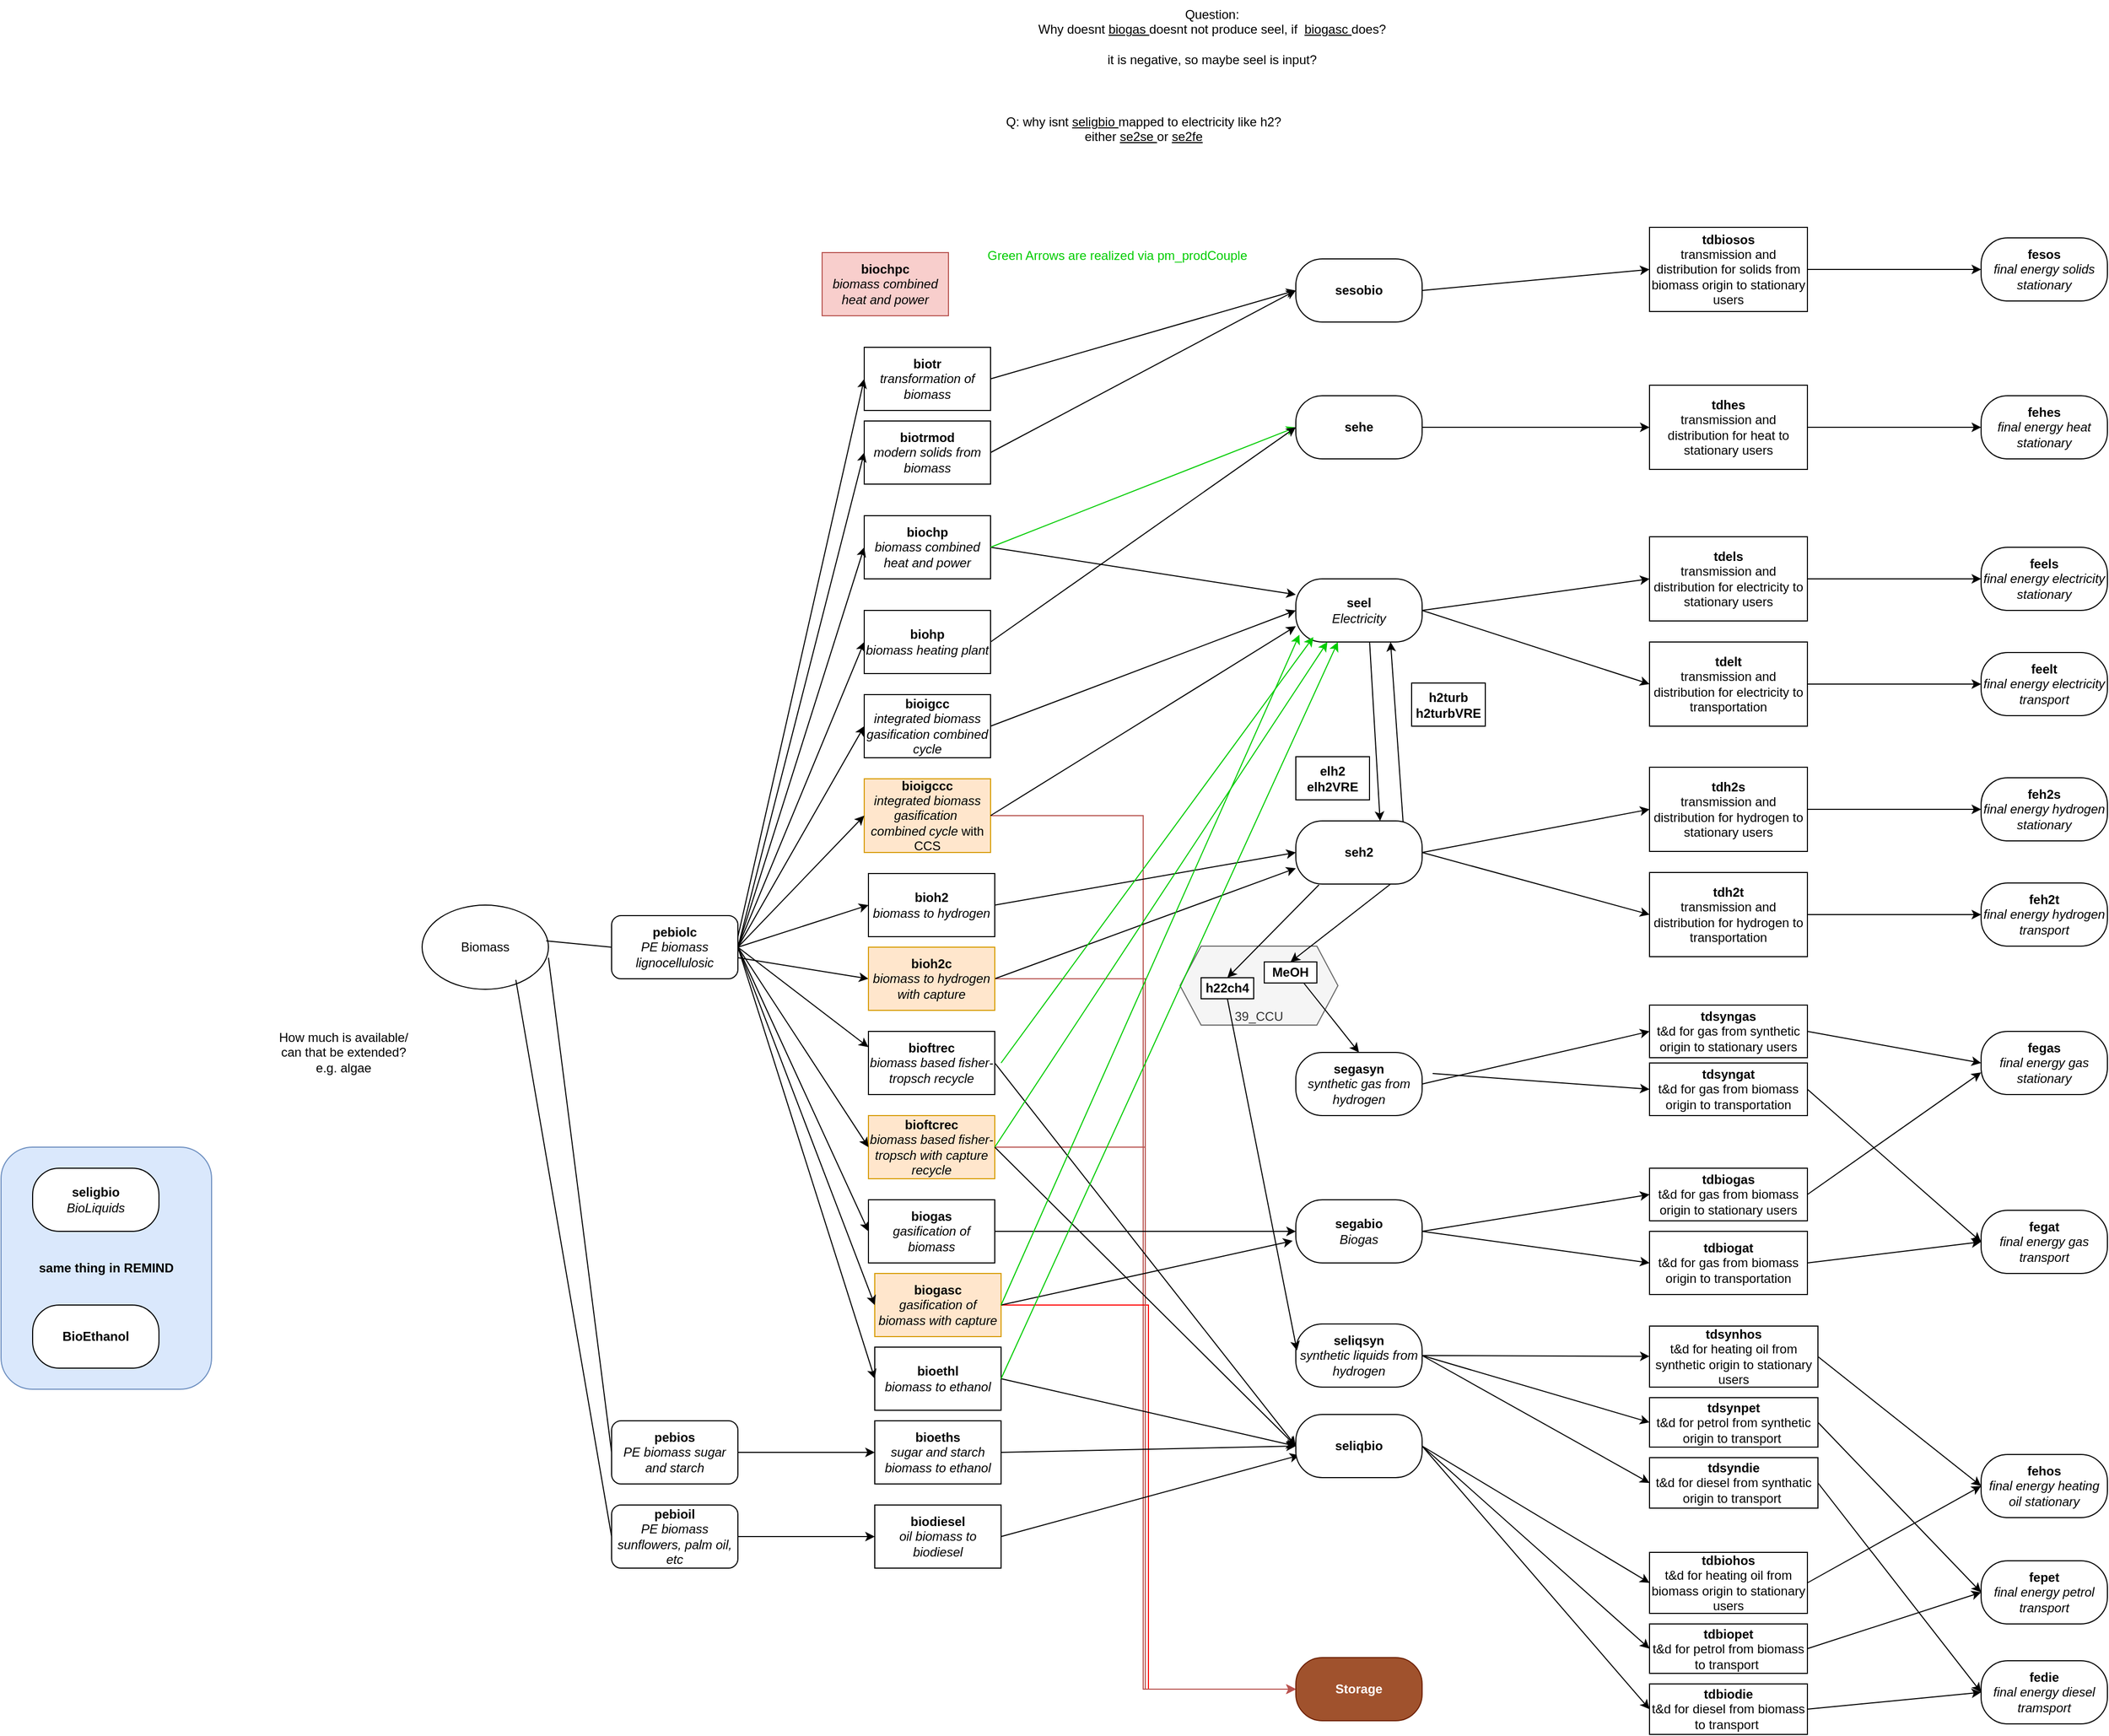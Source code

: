 <mxfile version="26.0.10">
  <diagram name="Page-1" id="eDV8SX7Py_5U0qgdYviv">
    <mxGraphModel dx="3217" dy="2412" grid="1" gridSize="10" guides="1" tooltips="1" connect="1" arrows="1" fold="1" page="1" pageScale="1" pageWidth="827" pageHeight="1169" math="0" shadow="0">
      <root>
        <mxCell id="0" />
        <mxCell id="1" parent="0" />
        <mxCell id="tuqhchLpnmEP1XB31pi5-4" value="" style="group" vertex="1" connectable="0" parent="1">
          <mxGeometry x="590" y="549" width="150" height="75" as="geometry" />
        </mxCell>
        <mxCell id="tuqhchLpnmEP1XB31pi5-1" value="&lt;div&gt;&lt;br&gt;&lt;/div&gt;&lt;div&gt;&lt;br&gt;&lt;/div&gt;&lt;div&gt;&lt;br&gt;&lt;/div&gt;&lt;div&gt;&lt;br&gt;&lt;/div&gt;&lt;div&gt;39_CCU&lt;/div&gt;" style="shape=hexagon;perimeter=hexagonPerimeter2;whiteSpace=wrap;html=1;fixedSize=1;fillColor=#f5f5f5;fontColor=#333333;strokeColor=#666666;" vertex="1" parent="tuqhchLpnmEP1XB31pi5-4">
          <mxGeometry width="150" height="75" as="geometry" />
        </mxCell>
        <mxCell id="iEI0yCXBp9q3wTznUn6e-89" value="&lt;b&gt;MeOH&lt;/b&gt;" style="rounded=0;whiteSpace=wrap;html=1;" parent="tuqhchLpnmEP1XB31pi5-4" vertex="1">
          <mxGeometry x="80" y="15" width="50" height="20" as="geometry" />
        </mxCell>
        <mxCell id="iEI0yCXBp9q3wTznUn6e-91" value="&lt;b&gt;h22ch4&lt;/b&gt;" style="rounded=0;whiteSpace=wrap;html=1;" parent="tuqhchLpnmEP1XB31pi5-4" vertex="1">
          <mxGeometry x="20" y="30" width="50" height="20" as="geometry" />
        </mxCell>
        <mxCell id="kA_MEhKZ3YkUK80qGbSi-11" value="&lt;div&gt;How much is available/&lt;/div&gt;&lt;div&gt;can that be extended?&lt;/div&gt;&lt;div&gt;e.g. algae&lt;br&gt;&lt;/div&gt;" style="text;html=1;align=center;verticalAlign=middle;resizable=0;points=[];autosize=1;strokeColor=none;fillColor=none;" parent="1" vertex="1">
          <mxGeometry x="-280" y="620" width="150" height="60" as="geometry" />
        </mxCell>
        <mxCell id="CYeb9MCEzgAZB4m-Lx6s-2" value="Biomass" style="ellipse;whiteSpace=wrap;html=1;" parent="1" vertex="1">
          <mxGeometry x="-130" y="510" width="120" height="80" as="geometry" />
        </mxCell>
        <mxCell id="CYeb9MCEzgAZB4m-Lx6s-3" value="&lt;div&gt;&lt;b&gt;biochp&lt;/b&gt;&lt;/div&gt;&lt;div&gt;&lt;i&gt;biomass combined heat and power&lt;b&gt;&lt;br&gt;&lt;/b&gt;&lt;/i&gt;&lt;/div&gt;" style="rounded=0;whiteSpace=wrap;html=1;" parent="1" vertex="1">
          <mxGeometry x="290" y="140" width="120" height="60" as="geometry" />
        </mxCell>
        <mxCell id="CYeb9MCEzgAZB4m-Lx6s-4" value="&lt;div&gt;&lt;b&gt;seel&lt;/b&gt;&lt;/div&gt;&lt;div&gt;&lt;i&gt;Electricity&lt;b&gt;&lt;br&gt;&lt;/b&gt;&lt;/i&gt;&lt;/div&gt;" style="rounded=1;whiteSpace=wrap;html=1;arcSize=42;" parent="1" vertex="1">
          <mxGeometry x="700" y="200" width="120" height="60" as="geometry" />
        </mxCell>
        <mxCell id="CYeb9MCEzgAZB4m-Lx6s-5" value="&lt;b&gt;sehe&lt;/b&gt;" style="rounded=1;whiteSpace=wrap;html=1;arcSize=42;" parent="1" vertex="1">
          <mxGeometry x="700" y="26" width="120" height="60" as="geometry" />
        </mxCell>
        <mxCell id="CYeb9MCEzgAZB4m-Lx6s-6" value="&lt;div&gt;&lt;b&gt;biohp&lt;/b&gt;&lt;/div&gt;&lt;div&gt;&lt;i&gt;biomass heating plant&lt;b&gt;&lt;br&gt;&lt;/b&gt;&lt;/i&gt;&lt;/div&gt;" style="rounded=0;whiteSpace=wrap;html=1;" parent="1" vertex="1">
          <mxGeometry x="290" y="230" width="120" height="60" as="geometry" />
        </mxCell>
        <mxCell id="CYeb9MCEzgAZB4m-Lx6s-7" value="&lt;div&gt;&lt;b&gt;bioigcc&lt;/b&gt;&lt;/div&gt;&lt;div&gt;&lt;i&gt;integrated biomass gasification combined cycle&lt;b&gt;&lt;br&gt;&lt;/b&gt;&lt;/i&gt;&lt;/div&gt;" style="rounded=0;whiteSpace=wrap;html=1;" parent="1" vertex="1">
          <mxGeometry x="290" y="310" width="120" height="60" as="geometry" />
        </mxCell>
        <mxCell id="CYeb9MCEzgAZB4m-Lx6s-36" style="edgeStyle=orthogonalEdgeStyle;rounded=0;orthogonalLoop=1;jettySize=auto;html=1;entryX=0;entryY=0.5;entryDx=0;entryDy=0;fillColor=#f8cecc;strokeColor=#b85450;" parent="1" source="CYeb9MCEzgAZB4m-Lx6s-8" target="CYeb9MCEzgAZB4m-Lx6s-23" edge="1">
          <mxGeometry relative="1" as="geometry" />
        </mxCell>
        <mxCell id="CYeb9MCEzgAZB4m-Lx6s-8" value="&lt;div&gt;&lt;b&gt;bioigccc&lt;/b&gt;&lt;/div&gt;&lt;div&gt;&lt;i&gt;integrated biomass gasification&amp;nbsp; combined cycle&lt;b&gt; &lt;/b&gt;&lt;/i&gt;with CCS&lt;i&gt;&lt;b&gt;&lt;br&gt;&lt;/b&gt;&lt;/i&gt;&lt;/div&gt;" style="rounded=0;whiteSpace=wrap;html=1;fillColor=#ffe6cc;strokeColor=#d79b00;" parent="1" vertex="1">
          <mxGeometry x="290" y="390" width="120" height="70" as="geometry" />
        </mxCell>
        <mxCell id="CYeb9MCEzgAZB4m-Lx6s-9" value="&lt;div&gt;&lt;b&gt;biogas&lt;/b&gt;&lt;/div&gt;&lt;div&gt;&lt;i&gt;gasification of biomass &lt;/i&gt;&lt;i&gt;&lt;b&gt;&lt;br&gt;&lt;/b&gt;&lt;/i&gt;&lt;/div&gt;" style="rounded=0;whiteSpace=wrap;html=1;" parent="1" vertex="1">
          <mxGeometry x="294" y="790" width="120" height="60" as="geometry" />
        </mxCell>
        <mxCell id="CYeb9MCEzgAZB4m-Lx6s-39" style="edgeStyle=orthogonalEdgeStyle;rounded=0;orthogonalLoop=1;jettySize=auto;html=1;entryX=0;entryY=0.5;entryDx=0;entryDy=0;fillColor=#f8cecc;strokeColor=#b85450;" parent="1" source="CYeb9MCEzgAZB4m-Lx6s-15" target="CYeb9MCEzgAZB4m-Lx6s-23" edge="1">
          <mxGeometry relative="1" as="geometry" />
        </mxCell>
        <mxCell id="iEI0yCXBp9q3wTznUn6e-35" style="edgeStyle=orthogonalEdgeStyle;rounded=0;orthogonalLoop=1;jettySize=auto;html=1;entryX=0;entryY=0.5;entryDx=0;entryDy=0;strokeColor=#FF0000;" parent="1" source="CYeb9MCEzgAZB4m-Lx6s-10" target="CYeb9MCEzgAZB4m-Lx6s-23" edge="1">
          <mxGeometry relative="1" as="geometry" />
        </mxCell>
        <mxCell id="CYeb9MCEzgAZB4m-Lx6s-10" value="&lt;div&gt;&lt;b&gt;biogasc&lt;/b&gt;&lt;/div&gt;&lt;div&gt;&lt;i&gt;gasification of biomass with capture&lt;b&gt;&lt;br&gt;&lt;/b&gt;&lt;/i&gt;&lt;/div&gt;" style="rounded=0;whiteSpace=wrap;html=1;fillColor=#ffe6cc;strokeColor=#d79b00;" parent="1" vertex="1">
          <mxGeometry x="300" y="860" width="120" height="60" as="geometry" />
        </mxCell>
        <mxCell id="CYeb9MCEzgAZB4m-Lx6s-11" value="&lt;div&gt;&lt;b&gt;bioftrec&lt;/b&gt;&lt;/div&gt;&lt;div&gt;&lt;i&gt;biomass based fisher-tropsch recycle&lt;b&gt;&lt;br&gt;&lt;/b&gt;&lt;/i&gt;&lt;/div&gt;" style="rounded=0;whiteSpace=wrap;html=1;" parent="1" vertex="1">
          <mxGeometry x="294" y="630" width="120" height="60" as="geometry" />
        </mxCell>
        <mxCell id="CYeb9MCEzgAZB4m-Lx6s-43" style="edgeStyle=orthogonalEdgeStyle;rounded=0;orthogonalLoop=1;jettySize=auto;html=1;entryX=0;entryY=0.5;entryDx=0;entryDy=0;fillColor=#f8cecc;strokeColor=#b85450;" parent="1" source="CYeb9MCEzgAZB4m-Lx6s-13" target="CYeb9MCEzgAZB4m-Lx6s-23" edge="1">
          <mxGeometry relative="1" as="geometry" />
        </mxCell>
        <mxCell id="CYeb9MCEzgAZB4m-Lx6s-13" value="&lt;div&gt;&lt;b&gt;bioftcrec&lt;/b&gt;&lt;/div&gt;&lt;div&gt;&lt;i&gt;biomass based fisher-tropsch with capture recycle&lt;b&gt;&lt;br&gt;&lt;/b&gt;&lt;/i&gt;&lt;/div&gt;" style="rounded=0;whiteSpace=wrap;html=1;fillColor=#ffe6cc;strokeColor=#d79b00;" parent="1" vertex="1">
          <mxGeometry x="294" y="710" width="120" height="60" as="geometry" />
        </mxCell>
        <mxCell id="CYeb9MCEzgAZB4m-Lx6s-14" value="&lt;div&gt;&lt;b&gt;bioh2&lt;/b&gt;&lt;/div&gt;&lt;div&gt;&lt;i&gt;biomass to hydrogen &lt;b&gt;&lt;br&gt;&lt;/b&gt;&lt;/i&gt;&lt;/div&gt;" style="rounded=0;whiteSpace=wrap;html=1;" parent="1" vertex="1">
          <mxGeometry x="294" y="480" width="120" height="60" as="geometry" />
        </mxCell>
        <mxCell id="CYeb9MCEzgAZB4m-Lx6s-45" style="edgeStyle=orthogonalEdgeStyle;rounded=0;orthogonalLoop=1;jettySize=auto;html=1;entryX=0;entryY=0.5;entryDx=0;entryDy=0;fillColor=#f8cecc;strokeColor=#b85450;" parent="1" source="CYeb9MCEzgAZB4m-Lx6s-15" target="CYeb9MCEzgAZB4m-Lx6s-23" edge="1">
          <mxGeometry relative="1" as="geometry" />
        </mxCell>
        <mxCell id="CYeb9MCEzgAZB4m-Lx6s-16" value="&lt;div&gt;&lt;b&gt;bioethl&lt;/b&gt;&lt;/div&gt;&lt;div&gt;&lt;i&gt;biomass to ethanol&lt;b&gt;&lt;br&gt;&lt;/b&gt;&lt;/i&gt;&lt;/div&gt;" style="rounded=0;whiteSpace=wrap;html=1;" parent="1" vertex="1">
          <mxGeometry x="300" y="930" width="120" height="60" as="geometry" />
        </mxCell>
        <mxCell id="CYeb9MCEzgAZB4m-Lx6s-17" value="&lt;div&gt;&lt;b&gt;bioeths&lt;/b&gt;&lt;/div&gt;&lt;div&gt;&lt;i&gt;sugar and starch biomass to ethanol&lt;b&gt;&lt;br&gt;&lt;/b&gt;&lt;/i&gt;&lt;/div&gt;" style="rounded=0;whiteSpace=wrap;html=1;" parent="1" vertex="1">
          <mxGeometry x="300" y="1000" width="120" height="60" as="geometry" />
        </mxCell>
        <mxCell id="CYeb9MCEzgAZB4m-Lx6s-18" value="&lt;div&gt;&lt;b&gt;biodiesel&lt;/b&gt;&lt;/div&gt;&lt;div&gt;&lt;i&gt;oil biomass to biodiesel&lt;b&gt;&lt;br&gt;&lt;/b&gt;&lt;/i&gt;&lt;/div&gt;" style="rounded=0;whiteSpace=wrap;html=1;" parent="1" vertex="1">
          <mxGeometry x="300" y="1080" width="120" height="60" as="geometry" />
        </mxCell>
        <mxCell id="CYeb9MCEzgAZB4m-Lx6s-19" value="&lt;div&gt;&lt;b&gt;segabio&lt;/b&gt;&lt;/div&gt;&lt;div&gt;&lt;i&gt;Biogas&lt;/i&gt;&lt;/div&gt;" style="rounded=1;whiteSpace=wrap;html=1;arcSize=42;" parent="1" vertex="1">
          <mxGeometry x="700" y="790" width="120" height="60" as="geometry" />
        </mxCell>
        <mxCell id="CYeb9MCEzgAZB4m-Lx6s-22" value="&lt;b&gt;seh2&lt;/b&gt;" style="rounded=1;whiteSpace=wrap;html=1;arcSize=42;" parent="1" vertex="1">
          <mxGeometry x="700" y="430" width="120" height="60" as="geometry" />
        </mxCell>
        <mxCell id="CYeb9MCEzgAZB4m-Lx6s-23" value="&lt;b&gt;Storage&lt;/b&gt;" style="rounded=1;whiteSpace=wrap;html=1;arcSize=42;fillColor=#a0522d;fontColor=#ffffff;strokeColor=#6D1F00;" parent="1" vertex="1">
          <mxGeometry x="700" y="1225" width="120" height="60" as="geometry" />
        </mxCell>
        <mxCell id="CYeb9MCEzgAZB4m-Lx6s-29" value="" style="endArrow=classic;html=1;rounded=0;exitX=1;exitY=0.5;exitDx=0;exitDy=0;entryX=0;entryY=0.25;entryDx=0;entryDy=0;" parent="1" source="CYeb9MCEzgAZB4m-Lx6s-3" target="CYeb9MCEzgAZB4m-Lx6s-4" edge="1">
          <mxGeometry width="50" height="50" relative="1" as="geometry">
            <mxPoint x="390" y="530" as="sourcePoint" />
            <mxPoint x="440" y="480" as="targetPoint" />
          </mxGeometry>
        </mxCell>
        <mxCell id="CYeb9MCEzgAZB4m-Lx6s-30" value="" style="endArrow=classic;html=1;rounded=0;entryX=0;entryY=0.5;entryDx=0;entryDy=0;exitX=1;exitY=0.5;exitDx=0;exitDy=0;strokeColor=#00CC00;" parent="1" source="CYeb9MCEzgAZB4m-Lx6s-3" target="CYeb9MCEzgAZB4m-Lx6s-5" edge="1">
          <mxGeometry width="50" height="50" relative="1" as="geometry">
            <mxPoint x="420" y="180" as="sourcePoint" />
            <mxPoint x="700" y="160" as="targetPoint" />
          </mxGeometry>
        </mxCell>
        <mxCell id="CYeb9MCEzgAZB4m-Lx6s-32" value="" style="endArrow=classic;html=1;rounded=0;entryX=0;entryY=0.5;entryDx=0;entryDy=0;exitX=1;exitY=0.5;exitDx=0;exitDy=0;" parent="1" source="CYeb9MCEzgAZB4m-Lx6s-6" target="CYeb9MCEzgAZB4m-Lx6s-5" edge="1">
          <mxGeometry width="50" height="50" relative="1" as="geometry">
            <mxPoint x="420" y="180" as="sourcePoint" />
            <mxPoint x="710" y="310" as="targetPoint" />
          </mxGeometry>
        </mxCell>
        <mxCell id="CYeb9MCEzgAZB4m-Lx6s-33" value="" style="endArrow=classic;html=1;rounded=0;entryX=0;entryY=0.5;entryDx=0;entryDy=0;exitX=1;exitY=0.5;exitDx=0;exitDy=0;" parent="1" target="CYeb9MCEzgAZB4m-Lx6s-4" edge="1">
          <mxGeometry width="50" height="50" relative="1" as="geometry">
            <mxPoint x="410" y="340" as="sourcePoint" />
            <mxPoint x="700" y="380" as="targetPoint" />
          </mxGeometry>
        </mxCell>
        <mxCell id="CYeb9MCEzgAZB4m-Lx6s-34" value="" style="endArrow=classic;html=1;rounded=0;entryX=0;entryY=0.75;entryDx=0;entryDy=0;exitX=1;exitY=0.5;exitDx=0;exitDy=0;" parent="1" source="CYeb9MCEzgAZB4m-Lx6s-8" target="CYeb9MCEzgAZB4m-Lx6s-4" edge="1">
          <mxGeometry width="50" height="50" relative="1" as="geometry">
            <mxPoint x="420" y="350" as="sourcePoint" />
            <mxPoint x="700" y="175" as="targetPoint" />
          </mxGeometry>
        </mxCell>
        <mxCell id="CYeb9MCEzgAZB4m-Lx6s-37" value="" style="endArrow=classic;html=1;rounded=0;entryX=0;entryY=0.5;entryDx=0;entryDy=0;exitX=1;exitY=0.5;exitDx=0;exitDy=0;" parent="1" source="CYeb9MCEzgAZB4m-Lx6s-9" target="CYeb9MCEzgAZB4m-Lx6s-19" edge="1">
          <mxGeometry width="50" height="50" relative="1" as="geometry">
            <mxPoint x="420" y="435" as="sourcePoint" />
            <mxPoint x="710" y="185" as="targetPoint" />
          </mxGeometry>
        </mxCell>
        <mxCell id="CYeb9MCEzgAZB4m-Lx6s-38" value="" style="endArrow=classic;html=1;rounded=0;exitX=1;exitY=0.5;exitDx=0;exitDy=0;entryX=-0.025;entryY=0.65;entryDx=0;entryDy=0;entryPerimeter=0;" parent="1" source="CYeb9MCEzgAZB4m-Lx6s-10" target="CYeb9MCEzgAZB4m-Lx6s-19" edge="1">
          <mxGeometry width="50" height="50" relative="1" as="geometry">
            <mxPoint x="420" y="510" as="sourcePoint" />
            <mxPoint x="620" y="570" as="targetPoint" />
          </mxGeometry>
        </mxCell>
        <mxCell id="CYeb9MCEzgAZB4m-Lx6s-41" value="" style="endArrow=classic;html=1;rounded=0;entryX=0;entryY=0.5;entryDx=0;entryDy=0;exitX=1;exitY=0.5;exitDx=0;exitDy=0;" parent="1" source="CYeb9MCEzgAZB4m-Lx6s-11" target="iEI0yCXBp9q3wTznUn6e-5" edge="1">
          <mxGeometry width="50" height="50" relative="1" as="geometry">
            <mxPoint x="420" y="670" as="sourcePoint" />
            <mxPoint x="690" y="870" as="targetPoint" />
          </mxGeometry>
        </mxCell>
        <mxCell id="CYeb9MCEzgAZB4m-Lx6s-42" value="" style="endArrow=classic;html=1;rounded=0;exitX=1;exitY=0.5;exitDx=0;exitDy=0;entryX=0;entryY=0.5;entryDx=0;entryDy=0;" parent="1" source="CYeb9MCEzgAZB4m-Lx6s-13" target="iEI0yCXBp9q3wTznUn6e-5" edge="1">
          <mxGeometry width="50" height="50" relative="1" as="geometry">
            <mxPoint x="424" y="670" as="sourcePoint" />
            <mxPoint x="690" y="850" as="targetPoint" />
          </mxGeometry>
        </mxCell>
        <mxCell id="CYeb9MCEzgAZB4m-Lx6s-44" value="" style="endArrow=classic;html=1;rounded=0;exitX=1;exitY=0.5;exitDx=0;exitDy=0;entryX=0;entryY=0.5;entryDx=0;entryDy=0;" parent="1" source="CYeb9MCEzgAZB4m-Lx6s-14" target="CYeb9MCEzgAZB4m-Lx6s-22" edge="1">
          <mxGeometry width="50" height="50" relative="1" as="geometry">
            <mxPoint x="390" y="770" as="sourcePoint" />
            <mxPoint x="440" y="720" as="targetPoint" />
          </mxGeometry>
        </mxCell>
        <mxCell id="CYeb9MCEzgAZB4m-Lx6s-46" value="" style="endArrow=classic;html=1;rounded=0;exitX=1;exitY=0.5;exitDx=0;exitDy=0;entryX=0;entryY=0.5;entryDx=0;entryDy=0;" parent="1" source="CYeb9MCEzgAZB4m-Lx6s-16" target="iEI0yCXBp9q3wTznUn6e-5" edge="1">
          <mxGeometry width="50" height="50" relative="1" as="geometry">
            <mxPoint x="440" y="970" as="sourcePoint" />
            <mxPoint x="690" y="980" as="targetPoint" />
          </mxGeometry>
        </mxCell>
        <mxCell id="CYeb9MCEzgAZB4m-Lx6s-47" value="" style="endArrow=classic;html=1;rounded=0;exitX=1;exitY=0.5;exitDx=0;exitDy=0;entryX=0;entryY=0.5;entryDx=0;entryDy=0;" parent="1" source="CYeb9MCEzgAZB4m-Lx6s-17" target="iEI0yCXBp9q3wTznUn6e-5" edge="1">
          <mxGeometry width="50" height="50" relative="1" as="geometry">
            <mxPoint x="430" y="970" as="sourcePoint" />
            <mxPoint x="690" y="980" as="targetPoint" />
          </mxGeometry>
        </mxCell>
        <mxCell id="CYeb9MCEzgAZB4m-Lx6s-48" value="" style="endArrow=classic;html=1;rounded=0;exitX=1;exitY=0.5;exitDx=0;exitDy=0;entryX=0.028;entryY=0.646;entryDx=0;entryDy=0;entryPerimeter=0;" parent="1" source="CYeb9MCEzgAZB4m-Lx6s-18" target="iEI0yCXBp9q3wTznUn6e-5" edge="1">
          <mxGeometry width="50" height="50" relative="1" as="geometry">
            <mxPoint x="440" y="1120" as="sourcePoint" />
            <mxPoint x="690" y="885" as="targetPoint" />
          </mxGeometry>
        </mxCell>
        <mxCell id="CYeb9MCEzgAZB4m-Lx6s-49" value="&lt;div&gt;&lt;b&gt;pebiolc&lt;/b&gt;&lt;/div&gt;&lt;div&gt;&lt;i&gt;PE biomass lignocellulosic&lt;/i&gt;&lt;br&gt;&lt;/div&gt;" style="rounded=1;whiteSpace=wrap;html=1;" parent="1" vertex="1">
          <mxGeometry x="50" y="520" width="120" height="60" as="geometry" />
        </mxCell>
        <mxCell id="CYeb9MCEzgAZB4m-Lx6s-50" value="&lt;div&gt;&lt;b&gt;pebios&lt;/b&gt;&lt;/div&gt;&lt;div&gt;&lt;i&gt;PE biomass sugar and starch&lt;/i&gt;&lt;br&gt;&lt;/div&gt;" style="rounded=1;whiteSpace=wrap;html=1;" parent="1" vertex="1">
          <mxGeometry x="50" y="1000" width="120" height="60" as="geometry" />
        </mxCell>
        <mxCell id="CYeb9MCEzgAZB4m-Lx6s-51" value="&lt;div&gt;&lt;b&gt;pebioil&lt;/b&gt;&lt;/div&gt;&lt;div&gt;&lt;i&gt;PE biomass sunflowers, palm oil, etc&lt;b&gt;&lt;br&gt;&lt;/b&gt;&lt;/i&gt;&lt;/div&gt;" style="rounded=1;whiteSpace=wrap;html=1;" parent="1" vertex="1">
          <mxGeometry x="50" y="1080" width="120" height="60" as="geometry" />
        </mxCell>
        <mxCell id="CYeb9MCEzgAZB4m-Lx6s-52" value="" style="endArrow=none;html=1;rounded=0;entryX=0;entryY=0.5;entryDx=0;entryDy=0;exitX=0.983;exitY=0.425;exitDx=0;exitDy=0;exitPerimeter=0;" parent="1" source="CYeb9MCEzgAZB4m-Lx6s-2" target="CYeb9MCEzgAZB4m-Lx6s-49" edge="1">
          <mxGeometry width="50" height="50" relative="1" as="geometry">
            <mxPoint x="390" y="680" as="sourcePoint" />
            <mxPoint x="440" y="630" as="targetPoint" />
          </mxGeometry>
        </mxCell>
        <mxCell id="CYeb9MCEzgAZB4m-Lx6s-53" value="" style="endArrow=none;html=1;rounded=0;entryX=0;entryY=0.5;entryDx=0;entryDy=0;exitX=0.742;exitY=0.888;exitDx=0;exitDy=0;exitPerimeter=0;" parent="1" source="CYeb9MCEzgAZB4m-Lx6s-2" target="CYeb9MCEzgAZB4m-Lx6s-51" edge="1">
          <mxGeometry width="50" height="50" relative="1" as="geometry">
            <mxPoint x="-18" y="532" as="sourcePoint" />
            <mxPoint x="50" y="470" as="targetPoint" />
          </mxGeometry>
        </mxCell>
        <mxCell id="CYeb9MCEzgAZB4m-Lx6s-54" value="" style="endArrow=none;html=1;rounded=0;entryX=0;entryY=0.5;entryDx=0;entryDy=0;exitX=1;exitY=0.625;exitDx=0;exitDy=0;exitPerimeter=0;" parent="1" source="CYeb9MCEzgAZB4m-Lx6s-2" target="CYeb9MCEzgAZB4m-Lx6s-50" edge="1">
          <mxGeometry width="50" height="50" relative="1" as="geometry">
            <mxPoint x="-18" y="588" as="sourcePoint" />
            <mxPoint x="50" y="700" as="targetPoint" />
          </mxGeometry>
        </mxCell>
        <mxCell id="CYeb9MCEzgAZB4m-Lx6s-55" value="&lt;div&gt;&lt;b&gt;biochpc&lt;/b&gt;&lt;/div&gt;&lt;div&gt;&lt;i&gt;biomass combined heat and power&lt;b&gt;&lt;br&gt;&lt;/b&gt;&lt;/i&gt;&lt;/div&gt;" style="rounded=0;whiteSpace=wrap;html=1;fillColor=#f8cecc;strokeColor=#b85450;" parent="1" vertex="1">
          <mxGeometry x="250" y="-110" width="120" height="60" as="geometry" />
        </mxCell>
        <mxCell id="nlddj8-GDozJLYV9yzYq-3" value="" style="endArrow=classic;html=1;rounded=0;exitX=1;exitY=0.5;exitDx=0;exitDy=0;entryX=0;entryY=0.5;entryDx=0;entryDy=0;" parent="1" source="CYeb9MCEzgAZB4m-Lx6s-50" target="CYeb9MCEzgAZB4m-Lx6s-17" edge="1">
          <mxGeometry width="50" height="50" relative="1" as="geometry">
            <mxPoint x="540" y="810" as="sourcePoint" />
            <mxPoint x="590" y="760" as="targetPoint" />
          </mxGeometry>
        </mxCell>
        <mxCell id="nlddj8-GDozJLYV9yzYq-4" value="" style="endArrow=classic;html=1;rounded=0;exitX=1;exitY=0.5;exitDx=0;exitDy=0;entryX=0;entryY=0.5;entryDx=0;entryDy=0;" parent="1" source="CYeb9MCEzgAZB4m-Lx6s-51" target="CYeb9MCEzgAZB4m-Lx6s-18" edge="1">
          <mxGeometry width="50" height="50" relative="1" as="geometry">
            <mxPoint x="540" y="810" as="sourcePoint" />
            <mxPoint x="590" y="760" as="targetPoint" />
          </mxGeometry>
        </mxCell>
        <mxCell id="nlddj8-GDozJLYV9yzYq-5" value="" style="endArrow=classic;html=1;rounded=0;exitX=1;exitY=0.5;exitDx=0;exitDy=0;entryX=0;entryY=0.5;entryDx=0;entryDy=0;" parent="1" source="CYeb9MCEzgAZB4m-Lx6s-49" target="CYeb9MCEzgAZB4m-Lx6s-10" edge="1">
          <mxGeometry width="50" height="50" relative="1" as="geometry">
            <mxPoint x="540" y="510" as="sourcePoint" />
            <mxPoint x="590" y="460" as="targetPoint" />
          </mxGeometry>
        </mxCell>
        <mxCell id="nlddj8-GDozJLYV9yzYq-6" value="" style="endArrow=classic;html=1;rounded=0;exitX=1;exitY=0.5;exitDx=0;exitDy=0;entryX=0;entryY=0.5;entryDx=0;entryDy=0;" parent="1" target="CYeb9MCEzgAZB4m-Lx6s-3" edge="1">
          <mxGeometry width="50" height="50" relative="1" as="geometry">
            <mxPoint x="170" y="550" as="sourcePoint" />
            <mxPoint x="290" y="580" as="targetPoint" />
          </mxGeometry>
        </mxCell>
        <mxCell id="nlddj8-GDozJLYV9yzYq-7" value="" style="endArrow=classic;html=1;rounded=0;entryX=0;entryY=0.5;entryDx=0;entryDy=0;" parent="1" target="CYeb9MCEzgAZB4m-Lx6s-6" edge="1">
          <mxGeometry width="50" height="50" relative="1" as="geometry">
            <mxPoint x="170" y="550" as="sourcePoint" />
            <mxPoint x="280" y="260" as="targetPoint" />
          </mxGeometry>
        </mxCell>
        <mxCell id="nlddj8-GDozJLYV9yzYq-8" value="" style="endArrow=classic;html=1;rounded=0;exitX=1;exitY=0.5;exitDx=0;exitDy=0;entryX=0;entryY=0.5;entryDx=0;entryDy=0;" parent="1" source="CYeb9MCEzgAZB4m-Lx6s-49" target="CYeb9MCEzgAZB4m-Lx6s-7" edge="1">
          <mxGeometry width="50" height="50" relative="1" as="geometry">
            <mxPoint x="190" y="570" as="sourcePoint" />
            <mxPoint x="300" y="270" as="targetPoint" />
          </mxGeometry>
        </mxCell>
        <mxCell id="nlddj8-GDozJLYV9yzYq-9" value="" style="endArrow=classic;html=1;rounded=0;exitX=1;exitY=0.5;exitDx=0;exitDy=0;entryX=0;entryY=0.5;entryDx=0;entryDy=0;" parent="1" source="CYeb9MCEzgAZB4m-Lx6s-49" target="CYeb9MCEzgAZB4m-Lx6s-8" edge="1">
          <mxGeometry width="50" height="50" relative="1" as="geometry">
            <mxPoint x="180" y="560" as="sourcePoint" />
            <mxPoint x="300" y="350" as="targetPoint" />
          </mxGeometry>
        </mxCell>
        <mxCell id="nlddj8-GDozJLYV9yzYq-10" value="" style="endArrow=classic;html=1;rounded=0;exitX=1;exitY=0.5;exitDx=0;exitDy=0;entryX=0;entryY=0.5;entryDx=0;entryDy=0;" parent="1" source="CYeb9MCEzgAZB4m-Lx6s-49" target="CYeb9MCEzgAZB4m-Lx6s-9" edge="1">
          <mxGeometry width="50" height="50" relative="1" as="geometry">
            <mxPoint x="180" y="560" as="sourcePoint" />
            <mxPoint x="300" y="435" as="targetPoint" />
          </mxGeometry>
        </mxCell>
        <mxCell id="nlddj8-GDozJLYV9yzYq-11" value="" style="endArrow=classic;html=1;rounded=0;entryX=0;entryY=0.25;entryDx=0;entryDy=0;" parent="1" target="CYeb9MCEzgAZB4m-Lx6s-11" edge="1">
          <mxGeometry width="50" height="50" relative="1" as="geometry">
            <mxPoint x="170" y="550" as="sourcePoint" />
            <mxPoint x="300" y="510" as="targetPoint" />
          </mxGeometry>
        </mxCell>
        <mxCell id="nlddj8-GDozJLYV9yzYq-12" value="" style="endArrow=classic;html=1;rounded=0;entryX=0;entryY=0.5;entryDx=0;entryDy=0;" parent="1" target="CYeb9MCEzgAZB4m-Lx6s-13" edge="1">
          <mxGeometry width="50" height="50" relative="1" as="geometry">
            <mxPoint x="170" y="550" as="sourcePoint" />
            <mxPoint x="294" y="645" as="targetPoint" />
          </mxGeometry>
        </mxCell>
        <mxCell id="nlddj8-GDozJLYV9yzYq-13" value="" style="endArrow=classic;html=1;rounded=0;entryX=0;entryY=0.5;entryDx=0;entryDy=0;exitX=1;exitY=0.5;exitDx=0;exitDy=0;" parent="1" source="CYeb9MCEzgAZB4m-Lx6s-49" target="CYeb9MCEzgAZB4m-Lx6s-14" edge="1">
          <mxGeometry width="50" height="50" relative="1" as="geometry">
            <mxPoint x="180" y="560" as="sourcePoint" />
            <mxPoint x="304" y="750" as="targetPoint" />
          </mxGeometry>
        </mxCell>
        <mxCell id="nlddj8-GDozJLYV9yzYq-14" value="" style="endArrow=classic;html=1;rounded=0;entryX=0;entryY=0.5;entryDx=0;entryDy=0;exitX=1;exitY=0.667;exitDx=0;exitDy=0;exitPerimeter=0;" parent="1" source="CYeb9MCEzgAZB4m-Lx6s-49" target="CYeb9MCEzgAZB4m-Lx6s-15" edge="1">
          <mxGeometry width="50" height="50" relative="1" as="geometry">
            <mxPoint x="180" y="560" as="sourcePoint" />
            <mxPoint x="310" y="830" as="targetPoint" />
          </mxGeometry>
        </mxCell>
        <mxCell id="nlddj8-GDozJLYV9yzYq-15" value="" style="endArrow=classic;html=1;rounded=0;entryX=0;entryY=0.5;entryDx=0;entryDy=0;" parent="1" target="CYeb9MCEzgAZB4m-Lx6s-16" edge="1">
          <mxGeometry width="50" height="50" relative="1" as="geometry">
            <mxPoint x="170" y="550" as="sourcePoint" />
            <mxPoint x="310" y="900" as="targetPoint" />
          </mxGeometry>
        </mxCell>
        <mxCell id="nlddj8-GDozJLYV9yzYq-16" value="" style="endArrow=classic;html=1;rounded=0;entryX=0;entryY=0.75;entryDx=0;entryDy=0;exitX=1;exitY=0.5;exitDx=0;exitDy=0;" parent="1" source="CYeb9MCEzgAZB4m-Lx6s-15" target="CYeb9MCEzgAZB4m-Lx6s-22" edge="1">
          <mxGeometry width="50" height="50" relative="1" as="geometry">
            <mxPoint x="430" y="890" as="sourcePoint" />
            <mxPoint x="700" y="760" as="targetPoint" />
          </mxGeometry>
        </mxCell>
        <mxCell id="iEI0yCXBp9q3wTznUn6e-1" value="same thing in REMIND" style="rounded=1;whiteSpace=wrap;html=1;fontStyle=1;fillColor=#dae8fc;strokeColor=#6c8ebf;" parent="1" vertex="1">
          <mxGeometry x="-530" y="740" width="200" height="230" as="geometry" />
        </mxCell>
        <mxCell id="iEI0yCXBp9q3wTznUn6e-2" value="&lt;b&gt;BioEthanol&lt;/b&gt;" style="rounded=1;whiteSpace=wrap;html=1;arcSize=42;" parent="1" vertex="1">
          <mxGeometry x="-500" y="890" width="120" height="60" as="geometry" />
        </mxCell>
        <mxCell id="iEI0yCXBp9q3wTznUn6e-3" value="&lt;b&gt;seligbio&lt;/b&gt;&lt;div&gt;&lt;i&gt;BioLiquids&lt;/i&gt;&lt;/div&gt;" style="rounded=1;whiteSpace=wrap;html=1;arcSize=42;" parent="1" vertex="1">
          <mxGeometry x="-500" y="760" width="120" height="60" as="geometry" />
        </mxCell>
        <mxCell id="iEI0yCXBp9q3wTznUn6e-5" value="&lt;b&gt;seliqbio&lt;/b&gt;" style="rounded=1;whiteSpace=wrap;html=1;arcSize=42;" parent="1" vertex="1">
          <mxGeometry x="700" y="994" width="120" height="60" as="geometry" />
        </mxCell>
        <mxCell id="iEI0yCXBp9q3wTznUn6e-6" value="&lt;b&gt;sesobio&lt;/b&gt;" style="rounded=1;whiteSpace=wrap;html=1;arcSize=42;" parent="1" vertex="1">
          <mxGeometry x="700" y="-104" width="120" height="60" as="geometry" />
        </mxCell>
        <mxCell id="iEI0yCXBp9q3wTznUn6e-7" value="&lt;div&gt;&lt;b&gt;biotr&lt;/b&gt;&lt;/div&gt;&lt;div&gt;&lt;i&gt;transformation of biomass&lt;b&gt;&lt;br&gt;&lt;/b&gt;&lt;/i&gt;&lt;/div&gt;" style="rounded=0;whiteSpace=wrap;html=1;" parent="1" vertex="1">
          <mxGeometry x="290" y="-20" width="120" height="60" as="geometry" />
        </mxCell>
        <mxCell id="iEI0yCXBp9q3wTznUn6e-9" value="&lt;div&gt;&lt;b&gt;biotrmod&lt;/b&gt;&lt;/div&gt;&lt;div&gt;&lt;i&gt;modern solids from biomass&lt;b&gt;&lt;br&gt;&lt;/b&gt;&lt;/i&gt;&lt;/div&gt;" style="rounded=0;whiteSpace=wrap;html=1;" parent="1" vertex="1">
          <mxGeometry x="290" y="50" width="120" height="60" as="geometry" />
        </mxCell>
        <mxCell id="iEI0yCXBp9q3wTznUn6e-10" value="" style="endArrow=classic;html=1;rounded=0;entryX=0;entryY=0.5;entryDx=0;entryDy=0;" parent="1" target="iEI0yCXBp9q3wTznUn6e-9" edge="1">
          <mxGeometry width="50" height="50" relative="1" as="geometry">
            <mxPoint x="170" y="550" as="sourcePoint" />
            <mxPoint x="300" y="180" as="targetPoint" />
          </mxGeometry>
        </mxCell>
        <mxCell id="iEI0yCXBp9q3wTznUn6e-11" value="" style="endArrow=classic;html=1;rounded=0;entryX=0;entryY=0.5;entryDx=0;entryDy=0;" parent="1" target="iEI0yCXBp9q3wTznUn6e-7" edge="1">
          <mxGeometry width="50" height="50" relative="1" as="geometry">
            <mxPoint x="170" y="540" as="sourcePoint" />
            <mxPoint x="300" y="90" as="targetPoint" />
          </mxGeometry>
        </mxCell>
        <mxCell id="iEI0yCXBp9q3wTznUn6e-12" value="" style="endArrow=classic;html=1;rounded=0;exitX=1;exitY=0.5;exitDx=0;exitDy=0;entryX=0;entryY=0.5;entryDx=0;entryDy=0;" parent="1" source="iEI0yCXBp9q3wTznUn6e-9" target="iEI0yCXBp9q3wTznUn6e-6" edge="1">
          <mxGeometry width="50" height="50" relative="1" as="geometry">
            <mxPoint x="200" y="260" as="sourcePoint" />
            <mxPoint x="250" y="210" as="targetPoint" />
          </mxGeometry>
        </mxCell>
        <mxCell id="iEI0yCXBp9q3wTznUn6e-13" value="" style="endArrow=classic;html=1;rounded=0;exitX=1;exitY=0.5;exitDx=0;exitDy=0;entryX=0;entryY=0.5;entryDx=0;entryDy=0;" parent="1" source="iEI0yCXBp9q3wTznUn6e-7" target="iEI0yCXBp9q3wTznUn6e-6" edge="1">
          <mxGeometry width="50" height="50" relative="1" as="geometry">
            <mxPoint x="420" y="90" as="sourcePoint" />
            <mxPoint x="690" y="60" as="targetPoint" />
          </mxGeometry>
        </mxCell>
        <mxCell id="iEI0yCXBp9q3wTznUn6e-14" value="" style="endArrow=classic;html=1;rounded=0;entryX=0.139;entryY=0.922;entryDx=0;entryDy=0;strokeColor=#00CC00;entryPerimeter=0;" parent="1" target="CYeb9MCEzgAZB4m-Lx6s-4" edge="1">
          <mxGeometry width="50" height="50" relative="1" as="geometry">
            <mxPoint x="420" y="660" as="sourcePoint" />
            <mxPoint x="710" y="310" as="targetPoint" />
          </mxGeometry>
        </mxCell>
        <mxCell id="iEI0yCXBp9q3wTznUn6e-15" style="edgeStyle=orthogonalEdgeStyle;rounded=0;orthogonalLoop=1;jettySize=auto;html=1;exitX=0.5;exitY=1;exitDx=0;exitDy=0;" parent="1" source="CYeb9MCEzgAZB4m-Lx6s-4" target="CYeb9MCEzgAZB4m-Lx6s-4" edge="1">
          <mxGeometry relative="1" as="geometry" />
        </mxCell>
        <mxCell id="iEI0yCXBp9q3wTznUn6e-16" value="" style="endArrow=classic;html=1;rounded=0;entryX=0.25;entryY=1;entryDx=0;entryDy=0;strokeColor=#00CC00;exitX=1;exitY=0.5;exitDx=0;exitDy=0;" parent="1" source="CYeb9MCEzgAZB4m-Lx6s-13" target="CYeb9MCEzgAZB4m-Lx6s-4" edge="1">
          <mxGeometry width="50" height="50" relative="1" as="geometry">
            <mxPoint x="430" y="670" as="sourcePoint" />
            <mxPoint x="717" y="435" as="targetPoint" />
          </mxGeometry>
        </mxCell>
        <mxCell id="iEI0yCXBp9q3wTznUn6e-17" value="" style="endArrow=classic;html=1;rounded=0;strokeColor=#00CC00;exitX=1;exitY=0.5;exitDx=0;exitDy=0;entryX=0.333;entryY=1;entryDx=0;entryDy=0;entryPerimeter=0;" parent="1" source="CYeb9MCEzgAZB4m-Lx6s-16" target="CYeb9MCEzgAZB4m-Lx6s-4" edge="1">
          <mxGeometry width="50" height="50" relative="1" as="geometry">
            <mxPoint x="424" y="750" as="sourcePoint" />
            <mxPoint x="720" y="440" as="targetPoint" />
          </mxGeometry>
        </mxCell>
        <mxCell id="iEI0yCXBp9q3wTznUn6e-18" value="" style="endArrow=classic;html=1;rounded=0;entryX=0.028;entryY=0.885;entryDx=0;entryDy=0;strokeColor=#00CC00;entryPerimeter=0;exitX=1;exitY=0.5;exitDx=0;exitDy=0;" parent="1" source="CYeb9MCEzgAZB4m-Lx6s-10" target="CYeb9MCEzgAZB4m-Lx6s-4" edge="1">
          <mxGeometry width="50" height="50" relative="1" as="geometry">
            <mxPoint x="430" y="670" as="sourcePoint" />
            <mxPoint x="717" y="435" as="targetPoint" />
          </mxGeometry>
        </mxCell>
        <mxCell id="iEI0yCXBp9q3wTznUn6e-19" value="Question: &lt;br&gt;&lt;div&gt;Why doesnt &lt;u&gt;biogas &lt;/u&gt;doesnt not produce seel, if&amp;nbsp; &lt;u&gt;biogasc &lt;/u&gt;does?&lt;/div&gt;&lt;div&gt;&lt;br&gt;&lt;/div&gt;&lt;div&gt;it is negative, so maybe seel is input? &lt;br&gt;&lt;/div&gt;" style="text;html=1;align=center;verticalAlign=middle;resizable=0;points=[];autosize=1;strokeColor=none;fillColor=none;" parent="1" vertex="1">
          <mxGeometry x="440" y="-350" width="360" height="70" as="geometry" />
        </mxCell>
        <mxCell id="iEI0yCXBp9q3wTznUn6e-20" value="&lt;div&gt;&lt;span style=&quot;color: rgb(0, 204, 0);&quot;&gt;Green Arrows are realized via pm_prodCouple&lt;/span&gt;&lt;/div&gt;" style="text;html=1;align=center;verticalAlign=middle;resizable=0;points=[];autosize=1;strokeColor=none;fillColor=none;" parent="1" vertex="1">
          <mxGeometry x="390" y="-122" width="280" height="30" as="geometry" />
        </mxCell>
        <mxCell id="iEI0yCXBp9q3wTznUn6e-21" value="&lt;div&gt;&lt;b&gt;tdbiohos&lt;/b&gt;&lt;/div&gt;t&amp;amp;d for heating oil from biomass origin to stationary users " style="rounded=0;whiteSpace=wrap;html=1;" parent="1" vertex="1">
          <mxGeometry x="1036" y="1125" width="150" height="58" as="geometry" />
        </mxCell>
        <mxCell id="iEI0yCXBp9q3wTznUn6e-22" value="&lt;div&gt;&lt;b&gt;fehos&lt;/b&gt;&lt;/div&gt;&lt;div&gt;&lt;i&gt;final energy heating oil stationary&lt;b&gt;&lt;br&gt;&lt;/b&gt;&lt;/i&gt;&lt;/div&gt;" style="rounded=1;whiteSpace=wrap;html=1;arcSize=42;" parent="1" vertex="1">
          <mxGeometry x="1351" y="1032" width="120" height="60" as="geometry" />
        </mxCell>
        <mxCell id="iEI0yCXBp9q3wTznUn6e-23" value="&lt;div&gt;&lt;b&gt;fepet&lt;/b&gt;&lt;/div&gt;&lt;div&gt;&lt;i&gt;final energy petrol transport&lt;br&gt;&lt;/i&gt;&lt;/div&gt;" style="rounded=1;whiteSpace=wrap;html=1;arcSize=42;" parent="1" vertex="1">
          <mxGeometry x="1351" y="1133" width="120" height="60" as="geometry" />
        </mxCell>
        <mxCell id="iEI0yCXBp9q3wTznUn6e-24" value="&lt;div&gt;&lt;b&gt;fedie&lt;/b&gt;&lt;/div&gt;&lt;div&gt;&lt;i&gt;final energy diesel tramsport&lt;b&gt;&lt;br&gt;&lt;/b&gt;&lt;/i&gt;&lt;/div&gt;" style="rounded=1;whiteSpace=wrap;html=1;arcSize=42;" parent="1" vertex="1">
          <mxGeometry x="1351" y="1228" width="120" height="60" as="geometry" />
        </mxCell>
        <mxCell id="iEI0yCXBp9q3wTznUn6e-25" value="&lt;div&gt;&lt;b&gt;tdbiopet&lt;/b&gt;&lt;/div&gt;t&amp;amp;d for petrol from biomass to transport&amp;nbsp; " style="rounded=0;whiteSpace=wrap;html=1;" parent="1" vertex="1">
          <mxGeometry x="1036" y="1193" width="150" height="47" as="geometry" />
        </mxCell>
        <mxCell id="iEI0yCXBp9q3wTznUn6e-26" value="&lt;div&gt;&lt;b&gt;tdbiodie&lt;/b&gt;&lt;/div&gt;t&amp;amp;d for diesel from biomass to transport&amp;nbsp; " style="rounded=0;whiteSpace=wrap;html=1;" parent="1" vertex="1">
          <mxGeometry x="1036" y="1250" width="150" height="48" as="geometry" />
        </mxCell>
        <mxCell id="iEI0yCXBp9q3wTznUn6e-27" value="" style="endArrow=classic;html=1;rounded=0;exitX=1;exitY=0.5;exitDx=0;exitDy=0;entryX=0;entryY=0.5;entryDx=0;entryDy=0;" parent="1" source="iEI0yCXBp9q3wTznUn6e-5" target="iEI0yCXBp9q3wTznUn6e-21" edge="1">
          <mxGeometry width="50" height="50" relative="1" as="geometry">
            <mxPoint x="690" y="870" as="sourcePoint" />
            <mxPoint x="740" y="820" as="targetPoint" />
          </mxGeometry>
        </mxCell>
        <mxCell id="iEI0yCXBp9q3wTznUn6e-28" value="" style="endArrow=classic;html=1;rounded=0;exitX=1;exitY=0.5;exitDx=0;exitDy=0;entryX=0;entryY=0.5;entryDx=0;entryDy=0;" parent="1" source="iEI0yCXBp9q3wTznUn6e-5" target="iEI0yCXBp9q3wTznUn6e-26" edge="1">
          <mxGeometry width="50" height="50" relative="1" as="geometry">
            <mxPoint x="830" y="950" as="sourcePoint" />
            <mxPoint x="1020" y="865" as="targetPoint" />
          </mxGeometry>
        </mxCell>
        <mxCell id="iEI0yCXBp9q3wTznUn6e-29" value="" style="endArrow=classic;html=1;rounded=0;exitX=1;exitY=0.5;exitDx=0;exitDy=0;entryX=0;entryY=0.5;entryDx=0;entryDy=0;" parent="1" source="iEI0yCXBp9q3wTznUn6e-5" target="iEI0yCXBp9q3wTznUn6e-25" edge="1">
          <mxGeometry width="50" height="50" relative="1" as="geometry">
            <mxPoint x="840" y="960" as="sourcePoint" />
            <mxPoint x="1030" y="875" as="targetPoint" />
          </mxGeometry>
        </mxCell>
        <mxCell id="iEI0yCXBp9q3wTznUn6e-30" value="" style="endArrow=classic;html=1;rounded=0;exitX=1;exitY=0.5;exitDx=0;exitDy=0;entryX=0;entryY=0.5;entryDx=0;entryDy=0;" parent="1" source="iEI0yCXBp9q3wTznUn6e-21" target="iEI0yCXBp9q3wTznUn6e-22" edge="1">
          <mxGeometry width="50" height="50" relative="1" as="geometry">
            <mxPoint x="861" y="1157" as="sourcePoint" />
            <mxPoint x="1051" y="1072" as="targetPoint" />
          </mxGeometry>
        </mxCell>
        <mxCell id="iEI0yCXBp9q3wTznUn6e-31" value="" style="endArrow=classic;html=1;rounded=0;exitX=1;exitY=0.5;exitDx=0;exitDy=0;entryX=0;entryY=0.5;entryDx=0;entryDy=0;" parent="1" source="iEI0yCXBp9q3wTznUn6e-25" target="iEI0yCXBp9q3wTznUn6e-23" edge="1">
          <mxGeometry width="50" height="50" relative="1" as="geometry">
            <mxPoint x="1201" y="1048" as="sourcePoint" />
            <mxPoint x="1361" y="1048" as="targetPoint" />
          </mxGeometry>
        </mxCell>
        <mxCell id="iEI0yCXBp9q3wTznUn6e-32" value="" style="endArrow=classic;html=1;rounded=0;exitX=1;exitY=0.5;exitDx=0;exitDy=0;entryX=0;entryY=0.5;entryDx=0;entryDy=0;" parent="1" source="iEI0yCXBp9q3wTznUn6e-26" target="iEI0yCXBp9q3wTznUn6e-24" edge="1">
          <mxGeometry width="50" height="50" relative="1" as="geometry">
            <mxPoint x="1201" y="1158" as="sourcePoint" />
            <mxPoint x="1361" y="1158" as="targetPoint" />
          </mxGeometry>
        </mxCell>
        <mxCell id="iEI0yCXBp9q3wTznUn6e-33" value="&lt;div&gt;Q: why isnt &lt;u&gt;seligbio &lt;/u&gt;mapped to electricity like h2?&lt;/div&gt;&lt;div&gt;either &lt;u&gt;se2se &lt;/u&gt;or &lt;u&gt;se2fe&lt;/u&gt;&lt;/div&gt;&lt;div&gt;&lt;u&gt;&lt;br&gt;&lt;/u&gt; &lt;/div&gt;" style="text;html=1;align=center;verticalAlign=middle;resizable=0;points=[];autosize=1;strokeColor=none;fillColor=none;" parent="1" vertex="1">
          <mxGeometry x="410" y="-250" width="290" height="60" as="geometry" />
        </mxCell>
        <mxCell id="CYeb9MCEzgAZB4m-Lx6s-15" value="&lt;div&gt;&lt;b&gt;bioh2c&lt;/b&gt;&lt;/div&gt;&lt;div&gt;&lt;i&gt;biomass to hydrogen with capture &lt;b&gt;&lt;br&gt;&lt;/b&gt;&lt;/i&gt;&lt;/div&gt;" style="rounded=0;whiteSpace=wrap;html=1;fillColor=#ffe6cc;strokeColor=#d79b00;" parent="1" vertex="1">
          <mxGeometry x="294" y="550" width="120" height="60" as="geometry" />
        </mxCell>
        <mxCell id="iEI0yCXBp9q3wTznUn6e-36" value="" style="endArrow=classic;html=1;rounded=0;exitX=0.849;exitY=0.012;exitDx=0;exitDy=0;entryX=0.75;entryY=1;entryDx=0;entryDy=0;exitPerimeter=0;" parent="1" source="CYeb9MCEzgAZB4m-Lx6s-22" target="CYeb9MCEzgAZB4m-Lx6s-4" edge="1">
          <mxGeometry width="50" height="50" relative="1" as="geometry">
            <mxPoint x="690" y="490" as="sourcePoint" />
            <mxPoint x="740" y="440" as="targetPoint" />
          </mxGeometry>
        </mxCell>
        <mxCell id="iEI0yCXBp9q3wTznUn6e-37" value="" style="endArrow=classic;html=1;rounded=0;exitX=0.584;exitY=1;exitDx=0;exitDy=0;entryX=0.667;entryY=0;entryDx=0;entryDy=0;entryPerimeter=0;exitPerimeter=0;" parent="1" source="CYeb9MCEzgAZB4m-Lx6s-4" target="CYeb9MCEzgAZB4m-Lx6s-22" edge="1">
          <mxGeometry width="50" height="50" relative="1" as="geometry">
            <mxPoint x="800" y="440" as="sourcePoint" />
            <mxPoint x="800" y="340" as="targetPoint" />
          </mxGeometry>
        </mxCell>
        <mxCell id="iEI0yCXBp9q3wTznUn6e-38" value="&lt;b&gt;fegas&lt;/b&gt;&lt;div&gt;&lt;i&gt;final energy gas stationary&lt;br&gt;&lt;/i&gt;&lt;/div&gt;" style="rounded=1;whiteSpace=wrap;html=1;arcSize=42;" parent="1" vertex="1">
          <mxGeometry x="1351" y="630" width="120" height="60" as="geometry" />
        </mxCell>
        <mxCell id="iEI0yCXBp9q3wTznUn6e-39" value="&lt;div&gt;&lt;b&gt;fegat&lt;/b&gt;&lt;/div&gt;&lt;div&gt;&lt;i&gt;final energy gas transport&lt;b&gt;&lt;br&gt;&lt;/b&gt;&lt;/i&gt;&lt;/div&gt;" style="rounded=1;whiteSpace=wrap;html=1;arcSize=42;" parent="1" vertex="1">
          <mxGeometry x="1351" y="800" width="120" height="60" as="geometry" />
        </mxCell>
        <mxCell id="iEI0yCXBp9q3wTznUn6e-40" value="&lt;div&gt;&lt;b&gt;tdbiogas&lt;/b&gt;&lt;/div&gt;t&amp;amp;d for gas from biomass origin to stationary users" style="rounded=0;whiteSpace=wrap;html=1;" parent="1" vertex="1">
          <mxGeometry x="1036" y="760" width="150" height="50" as="geometry" />
        </mxCell>
        <mxCell id="iEI0yCXBp9q3wTznUn6e-41" value="&lt;div&gt;&lt;b&gt;tdbiogat&lt;/b&gt;&lt;/div&gt;t&amp;amp;d for gas from biomass origin to transportation" style="rounded=0;whiteSpace=wrap;html=1;" parent="1" vertex="1">
          <mxGeometry x="1036" y="820" width="150" height="60" as="geometry" />
        </mxCell>
        <mxCell id="iEI0yCXBp9q3wTznUn6e-42" value="" style="endArrow=classic;html=1;rounded=0;exitX=1;exitY=0.5;exitDx=0;exitDy=0;entryX=0;entryY=0.65;entryDx=0;entryDy=0;entryPerimeter=0;" parent="1" source="iEI0yCXBp9q3wTznUn6e-40" target="iEI0yCXBp9q3wTznUn6e-38" edge="1">
          <mxGeometry width="50" height="50" relative="1" as="geometry">
            <mxPoint x="1170" y="535" as="sourcePoint" />
            <mxPoint x="1330" y="535" as="targetPoint" />
          </mxGeometry>
        </mxCell>
        <mxCell id="iEI0yCXBp9q3wTznUn6e-43" value="" style="endArrow=classic;html=1;rounded=0;exitX=1;exitY=0.5;exitDx=0;exitDy=0;entryX=0;entryY=0.5;entryDx=0;entryDy=0;" parent="1" source="iEI0yCXBp9q3wTznUn6e-41" target="iEI0yCXBp9q3wTznUn6e-39" edge="1">
          <mxGeometry width="50" height="50" relative="1" as="geometry">
            <mxPoint x="1201" y="749" as="sourcePoint" />
            <mxPoint x="1361" y="749" as="targetPoint" />
          </mxGeometry>
        </mxCell>
        <mxCell id="iEI0yCXBp9q3wTznUn6e-44" value="" style="endArrow=classic;html=1;rounded=0;exitX=1;exitY=0.5;exitDx=0;exitDy=0;entryX=0;entryY=0.5;entryDx=0;entryDy=0;" parent="1" source="CYeb9MCEzgAZB4m-Lx6s-19" target="iEI0yCXBp9q3wTznUn6e-40" edge="1">
          <mxGeometry width="50" height="50" relative="1" as="geometry">
            <mxPoint x="870" y="750" as="sourcePoint" />
            <mxPoint x="920" y="700" as="targetPoint" />
          </mxGeometry>
        </mxCell>
        <mxCell id="iEI0yCXBp9q3wTznUn6e-45" value="" style="endArrow=classic;html=1;rounded=0;exitX=1;exitY=0.5;exitDx=0;exitDy=0;entryX=0;entryY=0.5;entryDx=0;entryDy=0;" parent="1" source="CYeb9MCEzgAZB4m-Lx6s-19" target="iEI0yCXBp9q3wTznUn6e-41" edge="1">
          <mxGeometry width="50" height="50" relative="1" as="geometry">
            <mxPoint x="830" y="730" as="sourcePoint" />
            <mxPoint x="1020" y="708" as="targetPoint" />
          </mxGeometry>
        </mxCell>
        <mxCell id="iEI0yCXBp9q3wTznUn6e-59" value="&lt;b&gt;feh2s&lt;/b&gt;&lt;div&gt;&lt;i&gt;final energy hydrogen stationary&lt;br&gt;&lt;/i&gt;&lt;/div&gt;" style="rounded=1;whiteSpace=wrap;html=1;arcSize=42;" parent="1" vertex="1">
          <mxGeometry x="1351" y="389" width="120" height="60" as="geometry" />
        </mxCell>
        <mxCell id="iEI0yCXBp9q3wTznUn6e-60" value="&lt;div&gt;&lt;b&gt;feh2t&lt;/b&gt;&lt;/div&gt;&lt;div&gt;&lt;i&gt;final energy hydrogen transport&lt;b&gt;&lt;br&gt;&lt;/b&gt;&lt;/i&gt;&lt;/div&gt;" style="rounded=1;whiteSpace=wrap;html=1;arcSize=42;" parent="1" vertex="1">
          <mxGeometry x="1351" y="489" width="120" height="60" as="geometry" />
        </mxCell>
        <mxCell id="iEI0yCXBp9q3wTznUn6e-61" value="&lt;div&gt;&lt;b&gt;tdh2s&lt;/b&gt;&lt;/div&gt;transmission and distribution for hydrogen to stationary users" style="rounded=0;whiteSpace=wrap;html=1;" parent="1" vertex="1">
          <mxGeometry x="1036" y="379" width="150" height="80" as="geometry" />
        </mxCell>
        <mxCell id="iEI0yCXBp9q3wTznUn6e-62" value="&lt;div&gt;&lt;b&gt;tdh2t&lt;/b&gt;&lt;/div&gt;transmission and distribution for hydrogen to transportation" style="rounded=0;whiteSpace=wrap;html=1;" parent="1" vertex="1">
          <mxGeometry x="1036" y="479" width="150" height="80" as="geometry" />
        </mxCell>
        <mxCell id="iEI0yCXBp9q3wTznUn6e-63" value="" style="endArrow=classic;html=1;rounded=0;exitX=1;exitY=0.5;exitDx=0;exitDy=0;entryX=0;entryY=0.5;entryDx=0;entryDy=0;" parent="1" source="iEI0yCXBp9q3wTznUn6e-61" target="iEI0yCXBp9q3wTznUn6e-59" edge="1">
          <mxGeometry width="50" height="50" relative="1" as="geometry">
            <mxPoint x="1170" y="304" as="sourcePoint" />
            <mxPoint x="1330" y="304" as="targetPoint" />
          </mxGeometry>
        </mxCell>
        <mxCell id="iEI0yCXBp9q3wTznUn6e-64" value="" style="endArrow=classic;html=1;rounded=0;exitX=1;exitY=0.5;exitDx=0;exitDy=0;entryX=0;entryY=0.5;entryDx=0;entryDy=0;" parent="1" source="iEI0yCXBp9q3wTznUn6e-62" target="iEI0yCXBp9q3wTznUn6e-60" edge="1">
          <mxGeometry width="50" height="50" relative="1" as="geometry">
            <mxPoint x="1170" y="419" as="sourcePoint" />
            <mxPoint x="1330" y="419" as="targetPoint" />
          </mxGeometry>
        </mxCell>
        <mxCell id="iEI0yCXBp9q3wTznUn6e-65" value="" style="endArrow=classic;html=1;rounded=0;exitX=1;exitY=0.5;exitDx=0;exitDy=0;entryX=0;entryY=0.5;entryDx=0;entryDy=0;" parent="1" source="CYeb9MCEzgAZB4m-Lx6s-22" target="iEI0yCXBp9q3wTznUn6e-61" edge="1">
          <mxGeometry width="50" height="50" relative="1" as="geometry">
            <mxPoint x="870" y="620" as="sourcePoint" />
            <mxPoint x="920" y="570" as="targetPoint" />
          </mxGeometry>
        </mxCell>
        <mxCell id="iEI0yCXBp9q3wTznUn6e-66" value="" style="endArrow=classic;html=1;rounded=0;exitX=1;exitY=0.5;exitDx=0;exitDy=0;entryX=0;entryY=0.5;entryDx=0;entryDy=0;" parent="1" source="CYeb9MCEzgAZB4m-Lx6s-22" target="iEI0yCXBp9q3wTznUn6e-62" edge="1">
          <mxGeometry width="50" height="50" relative="1" as="geometry">
            <mxPoint x="830" y="470" as="sourcePoint" />
            <mxPoint x="1020" y="429" as="targetPoint" />
          </mxGeometry>
        </mxCell>
        <mxCell id="iEI0yCXBp9q3wTznUn6e-67" value="&lt;b&gt;fesos&lt;/b&gt;&lt;div&gt;&lt;i&gt;final energy solids stationary&lt;br&gt;&lt;/i&gt;&lt;/div&gt;" style="rounded=1;whiteSpace=wrap;html=1;arcSize=42;" parent="1" vertex="1">
          <mxGeometry x="1351" y="-124" width="120" height="60" as="geometry" />
        </mxCell>
        <mxCell id="iEI0yCXBp9q3wTznUn6e-68" value="&lt;div&gt;&lt;b&gt;tdbiosos&lt;/b&gt;&lt;/div&gt;transmission and distribution for solids from biomass origin to stationary users" style="rounded=0;whiteSpace=wrap;html=1;" parent="1" vertex="1">
          <mxGeometry x="1036" y="-134" width="150" height="80" as="geometry" />
        </mxCell>
        <mxCell id="iEI0yCXBp9q3wTznUn6e-69" value="" style="endArrow=classic;html=1;rounded=0;exitX=1;exitY=0.5;exitDx=0;exitDy=0;entryX=0;entryY=0.5;entryDx=0;entryDy=0;" parent="1" source="iEI0yCXBp9q3wTznUn6e-68" target="iEI0yCXBp9q3wTznUn6e-67" edge="1">
          <mxGeometry width="50" height="50" relative="1" as="geometry">
            <mxPoint x="1170" y="-209" as="sourcePoint" />
            <mxPoint x="1330" y="-209" as="targetPoint" />
          </mxGeometry>
        </mxCell>
        <mxCell id="iEI0yCXBp9q3wTznUn6e-70" value="" style="endArrow=classic;html=1;rounded=0;exitX=1;exitY=0.5;exitDx=0;exitDy=0;entryX=0;entryY=0.5;entryDx=0;entryDy=0;" parent="1" source="iEI0yCXBp9q3wTznUn6e-6" target="iEI0yCXBp9q3wTznUn6e-68" edge="1">
          <mxGeometry width="50" height="50" relative="1" as="geometry">
            <mxPoint x="870" y="196" as="sourcePoint" />
            <mxPoint x="920" y="146" as="targetPoint" />
          </mxGeometry>
        </mxCell>
        <mxCell id="iEI0yCXBp9q3wTznUn6e-71" value="&lt;b&gt;feels&lt;/b&gt;&lt;div&gt;&lt;i&gt;final energy electricity stationary&lt;br&gt;&lt;/i&gt;&lt;/div&gt;" style="rounded=1;whiteSpace=wrap;html=1;arcSize=42;" parent="1" vertex="1">
          <mxGeometry x="1351" y="170" width="120" height="60" as="geometry" />
        </mxCell>
        <mxCell id="iEI0yCXBp9q3wTznUn6e-72" value="&lt;div&gt;&lt;b&gt;feelt&lt;/b&gt;&lt;/div&gt;&lt;div&gt;&lt;i&gt;final energy electricity transport&lt;b&gt;&lt;br&gt;&lt;/b&gt;&lt;/i&gt;&lt;/div&gt;" style="rounded=1;whiteSpace=wrap;html=1;arcSize=42;" parent="1" vertex="1">
          <mxGeometry x="1351" y="270" width="120" height="60" as="geometry" />
        </mxCell>
        <mxCell id="iEI0yCXBp9q3wTznUn6e-73" value="&lt;div&gt;&lt;b&gt;tdels&lt;/b&gt;&lt;/div&gt;transmission and distribution for electricity to stationary users" style="rounded=0;whiteSpace=wrap;html=1;" parent="1" vertex="1">
          <mxGeometry x="1036" y="160" width="150" height="80" as="geometry" />
        </mxCell>
        <mxCell id="iEI0yCXBp9q3wTznUn6e-74" value="&lt;div&gt;&lt;b&gt;tdelt&lt;/b&gt;&lt;/div&gt;transmission and distribution for electricity to transportation" style="rounded=0;whiteSpace=wrap;html=1;" parent="1" vertex="1">
          <mxGeometry x="1036" y="260" width="150" height="80" as="geometry" />
        </mxCell>
        <mxCell id="iEI0yCXBp9q3wTznUn6e-75" value="" style="endArrow=classic;html=1;rounded=0;exitX=1;exitY=0.5;exitDx=0;exitDy=0;entryX=0;entryY=0.5;entryDx=0;entryDy=0;" parent="1" source="iEI0yCXBp9q3wTznUn6e-73" target="iEI0yCXBp9q3wTznUn6e-71" edge="1">
          <mxGeometry width="50" height="50" relative="1" as="geometry">
            <mxPoint x="1170" y="85" as="sourcePoint" />
            <mxPoint x="1330" y="85" as="targetPoint" />
          </mxGeometry>
        </mxCell>
        <mxCell id="iEI0yCXBp9q3wTznUn6e-76" value="" style="endArrow=classic;html=1;rounded=0;exitX=1;exitY=0.5;exitDx=0;exitDy=0;entryX=0;entryY=0.5;entryDx=0;entryDy=0;" parent="1" source="iEI0yCXBp9q3wTznUn6e-74" target="iEI0yCXBp9q3wTznUn6e-72" edge="1">
          <mxGeometry width="50" height="50" relative="1" as="geometry">
            <mxPoint x="1170" y="200" as="sourcePoint" />
            <mxPoint x="1330" y="200" as="targetPoint" />
          </mxGeometry>
        </mxCell>
        <mxCell id="iEI0yCXBp9q3wTznUn6e-77" value="" style="endArrow=classic;html=1;rounded=0;exitX=1;exitY=0.5;exitDx=0;exitDy=0;entryX=0;entryY=0.5;entryDx=0;entryDy=0;" parent="1" source="CYeb9MCEzgAZB4m-Lx6s-4" target="iEI0yCXBp9q3wTznUn6e-73" edge="1">
          <mxGeometry width="50" height="50" relative="1" as="geometry">
            <mxPoint x="870" y="430" as="sourcePoint" />
            <mxPoint x="920" y="380" as="targetPoint" />
          </mxGeometry>
        </mxCell>
        <mxCell id="iEI0yCXBp9q3wTznUn6e-78" value="" style="endArrow=classic;html=1;rounded=0;exitX=1;exitY=0.5;exitDx=0;exitDy=0;entryX=0;entryY=0.5;entryDx=0;entryDy=0;" parent="1" source="CYeb9MCEzgAZB4m-Lx6s-4" target="iEI0yCXBp9q3wTznUn6e-74" edge="1">
          <mxGeometry width="50" height="50" relative="1" as="geometry">
            <mxPoint x="840" y="240" as="sourcePoint" />
            <mxPoint x="1020" y="210" as="targetPoint" />
          </mxGeometry>
        </mxCell>
        <mxCell id="iEI0yCXBp9q3wTznUn6e-79" value="&lt;b&gt;fehes&lt;/b&gt;&lt;div&gt;&lt;i&gt;final energy heat stationary&lt;br&gt;&lt;/i&gt;&lt;/div&gt;" style="rounded=1;whiteSpace=wrap;html=1;arcSize=42;" parent="1" vertex="1">
          <mxGeometry x="1351" y="26" width="120" height="60" as="geometry" />
        </mxCell>
        <mxCell id="iEI0yCXBp9q3wTznUn6e-80" value="&lt;div&gt;&lt;b&gt;tdhes&lt;/b&gt;&lt;/div&gt;transmission and distribution for heat to stationary users" style="rounded=0;whiteSpace=wrap;html=1;" parent="1" vertex="1">
          <mxGeometry x="1036" y="16" width="150" height="80" as="geometry" />
        </mxCell>
        <mxCell id="iEI0yCXBp9q3wTznUn6e-81" value="" style="endArrow=classic;html=1;rounded=0;exitX=1;exitY=0.5;exitDx=0;exitDy=0;entryX=0;entryY=0.5;entryDx=0;entryDy=0;" parent="1" source="iEI0yCXBp9q3wTznUn6e-80" target="iEI0yCXBp9q3wTznUn6e-79" edge="1">
          <mxGeometry width="50" height="50" relative="1" as="geometry">
            <mxPoint x="1170" y="-59" as="sourcePoint" />
            <mxPoint x="1330" y="-59" as="targetPoint" />
          </mxGeometry>
        </mxCell>
        <mxCell id="iEI0yCXBp9q3wTznUn6e-82" value="" style="endArrow=classic;html=1;rounded=0;exitX=1;exitY=0.5;exitDx=0;exitDy=0;" parent="1" source="CYeb9MCEzgAZB4m-Lx6s-5" target="iEI0yCXBp9q3wTznUn6e-80" edge="1">
          <mxGeometry width="50" height="50" relative="1" as="geometry">
            <mxPoint x="870" y="266" as="sourcePoint" />
            <mxPoint x="920" y="216" as="targetPoint" />
          </mxGeometry>
        </mxCell>
        <mxCell id="iEI0yCXBp9q3wTznUn6e-83" value="&lt;div&gt;&lt;b&gt;h2turb&lt;/b&gt;&lt;/div&gt;&lt;div&gt;&lt;b&gt;h2turbVRE&lt;/b&gt;&lt;br&gt;&lt;/div&gt;" style="rounded=0;whiteSpace=wrap;html=1;" parent="1" vertex="1">
          <mxGeometry x="810" y="299" width="70" height="41" as="geometry" />
        </mxCell>
        <mxCell id="iEI0yCXBp9q3wTznUn6e-84" value="&lt;div&gt;&lt;b&gt;elh2&lt;/b&gt;&lt;/div&gt;&lt;div&gt;&lt;b&gt;elh2VRE&lt;/b&gt;&lt;br&gt;&lt;/div&gt;" style="rounded=0;whiteSpace=wrap;html=1;" parent="1" vertex="1">
          <mxGeometry x="700" y="369" width="70" height="41" as="geometry" />
        </mxCell>
        <mxCell id="iEI0yCXBp9q3wTznUn6e-85" value="&lt;div&gt;&lt;b&gt;seliqsyn&lt;/b&gt;&lt;/div&gt;&lt;div&gt;&lt;i&gt;synthetic liquids from hydrogen&lt;br&gt;&lt;/i&gt;&lt;/div&gt;" style="rounded=1;whiteSpace=wrap;html=1;arcSize=42;" parent="1" vertex="1">
          <mxGeometry x="700" y="908" width="120" height="60" as="geometry" />
        </mxCell>
        <mxCell id="iEI0yCXBp9q3wTznUn6e-86" value="&lt;div&gt;&lt;b&gt;segasyn&lt;/b&gt;&lt;/div&gt;&lt;div&gt;&lt;i&gt;synthetic gas from hydrogen&lt;br&gt;&lt;/i&gt;&lt;/div&gt;" style="rounded=1;whiteSpace=wrap;html=1;arcSize=42;" parent="1" vertex="1">
          <mxGeometry x="700" y="650" width="120" height="60" as="geometry" />
        </mxCell>
        <mxCell id="iEI0yCXBp9q3wTznUn6e-87" value="" style="endArrow=classic;html=1;rounded=0;exitX=0.75;exitY=1;exitDx=0;exitDy=0;entryX=0.5;entryY=0;entryDx=0;entryDy=0;" parent="1" source="CYeb9MCEzgAZB4m-Lx6s-22" target="iEI0yCXBp9q3wTznUn6e-89" edge="1">
          <mxGeometry width="50" height="50" relative="1" as="geometry">
            <mxPoint x="630" y="630" as="sourcePoint" />
            <mxPoint x="680" y="580" as="targetPoint" />
          </mxGeometry>
        </mxCell>
        <mxCell id="iEI0yCXBp9q3wTznUn6e-88" value="" style="endArrow=classic;html=1;rounded=0;entryX=0.5;entryY=0;entryDx=0;entryDy=0;exitX=0.183;exitY=1.013;exitDx=0;exitDy=0;exitPerimeter=0;" parent="1" source="CYeb9MCEzgAZB4m-Lx6s-22" target="iEI0yCXBp9q3wTznUn6e-91" edge="1">
          <mxGeometry width="50" height="50" relative="1" as="geometry">
            <mxPoint x="720" y="490" as="sourcePoint" />
            <mxPoint x="747.5" y="620" as="targetPoint" />
          </mxGeometry>
        </mxCell>
        <mxCell id="iEI0yCXBp9q3wTznUn6e-90" value="" style="endArrow=classic;html=1;rounded=0;exitX=0.75;exitY=1;exitDx=0;exitDy=0;entryX=0.5;entryY=0;entryDx=0;entryDy=0;" parent="1" source="iEI0yCXBp9q3wTznUn6e-89" target="iEI0yCXBp9q3wTznUn6e-86" edge="1">
          <mxGeometry width="50" height="50" relative="1" as="geometry">
            <mxPoint x="800" y="500" as="sourcePoint" />
            <mxPoint x="845" y="550" as="targetPoint" />
          </mxGeometry>
        </mxCell>
        <mxCell id="iEI0yCXBp9q3wTznUn6e-92" value="" style="endArrow=classic;html=1;rounded=0;entryX=0.009;entryY=0.421;entryDx=0;entryDy=0;exitX=0.5;exitY=1;exitDx=0;exitDy=0;entryPerimeter=0;" parent="1" source="iEI0yCXBp9q3wTznUn6e-91" target="iEI0yCXBp9q3wTznUn6e-85" edge="1">
          <mxGeometry width="50" height="50" relative="1" as="geometry">
            <mxPoint x="732" y="501" as="sourcePoint" />
            <mxPoint x="735" y="640" as="targetPoint" />
          </mxGeometry>
        </mxCell>
        <mxCell id="iEI0yCXBp9q3wTznUn6e-93" value="&lt;div&gt;&lt;b&gt;tdsyngas&lt;/b&gt;&lt;/div&gt;t&amp;amp;d for gas from synthetic origin to stationary users" style="rounded=0;whiteSpace=wrap;html=1;" parent="1" vertex="1">
          <mxGeometry x="1036" y="605" width="150" height="50" as="geometry" />
        </mxCell>
        <mxCell id="iEI0yCXBp9q3wTznUn6e-94" value="" style="endArrow=classic;html=1;rounded=0;exitX=1;exitY=0.5;exitDx=0;exitDy=0;entryX=0;entryY=0.5;entryDx=0;entryDy=0;" parent="1" source="iEI0yCXBp9q3wTznUn6e-93" target="iEI0yCXBp9q3wTznUn6e-38" edge="1">
          <mxGeometry width="50" height="50" relative="1" as="geometry">
            <mxPoint x="1170" y="650" as="sourcePoint" />
            <mxPoint x="1340" y="670" as="targetPoint" />
          </mxGeometry>
        </mxCell>
        <mxCell id="iEI0yCXBp9q3wTznUn6e-96" value="" style="endArrow=classic;html=1;rounded=0;exitX=1;exitY=0.5;exitDx=0;exitDy=0;entryX=0;entryY=0.5;entryDx=0;entryDy=0;" parent="1" source="iEI0yCXBp9q3wTznUn6e-86" target="iEI0yCXBp9q3wTznUn6e-93" edge="1">
          <mxGeometry width="50" height="50" relative="1" as="geometry">
            <mxPoint x="880" y="840" as="sourcePoint" />
            <mxPoint x="930" y="790" as="targetPoint" />
          </mxGeometry>
        </mxCell>
        <mxCell id="iEI0yCXBp9q3wTznUn6e-97" value="&lt;div&gt;&lt;b&gt;tdsyngat&lt;/b&gt;&lt;/div&gt;t&amp;amp;d for gas from biomass origin to transportation" style="rounded=0;whiteSpace=wrap;html=1;" parent="1" vertex="1">
          <mxGeometry x="1036" y="660" width="150" height="50" as="geometry" />
        </mxCell>
        <mxCell id="iEI0yCXBp9q3wTznUn6e-98" value="" style="endArrow=classic;html=1;rounded=0;exitX=1;exitY=0.5;exitDx=0;exitDy=0;entryX=0;entryY=0.5;entryDx=0;entryDy=0;" parent="1" source="iEI0yCXBp9q3wTznUn6e-97" target="iEI0yCXBp9q3wTznUn6e-39" edge="1">
          <mxGeometry width="50" height="50" relative="1" as="geometry">
            <mxPoint x="1170" y="860" as="sourcePoint" />
            <mxPoint x="1330" y="810" as="targetPoint" />
          </mxGeometry>
        </mxCell>
        <mxCell id="iEI0yCXBp9q3wTznUn6e-99" value="" style="endArrow=classic;html=1;rounded=0;entryX=0;entryY=0.5;entryDx=0;entryDy=0;" parent="1" target="iEI0yCXBp9q3wTznUn6e-97" edge="1">
          <mxGeometry width="50" height="50" relative="1" as="geometry">
            <mxPoint x="830" y="670" as="sourcePoint" />
            <mxPoint x="1020" y="640" as="targetPoint" />
          </mxGeometry>
        </mxCell>
        <mxCell id="tuqhchLpnmEP1XB31pi5-5" value="&lt;div&gt;&lt;b&gt;tdsynhos&lt;/b&gt;&lt;/div&gt;t&amp;amp;d for heating oil from synthetic origin to stationary users " style="rounded=0;whiteSpace=wrap;html=1;" vertex="1" parent="1">
          <mxGeometry x="1036" y="910" width="160" height="58" as="geometry" />
        </mxCell>
        <mxCell id="tuqhchLpnmEP1XB31pi5-6" value="&lt;div&gt;&lt;b&gt;tdsynpet&lt;/b&gt;&lt;/div&gt;t&amp;amp;d for petrol from synthetic origin to transport&amp;nbsp; " style="rounded=0;whiteSpace=wrap;html=1;" vertex="1" parent="1">
          <mxGeometry x="1036" y="978" width="160" height="47" as="geometry" />
        </mxCell>
        <mxCell id="tuqhchLpnmEP1XB31pi5-7" value="&lt;div&gt;&lt;b&gt;tdsyndie&lt;/b&gt;&lt;/div&gt;t&amp;amp;d for diesel from synthatic origin to transport&amp;nbsp; " style="rounded=0;whiteSpace=wrap;html=1;" vertex="1" parent="1">
          <mxGeometry x="1036" y="1035" width="160" height="48" as="geometry" />
        </mxCell>
        <mxCell id="tuqhchLpnmEP1XB31pi5-8" value="" style="endArrow=classic;html=1;rounded=0;exitX=1;exitY=0.5;exitDx=0;exitDy=0;" edge="1" parent="1" source="iEI0yCXBp9q3wTznUn6e-85" target="tuqhchLpnmEP1XB31pi5-5">
          <mxGeometry width="50" height="50" relative="1" as="geometry">
            <mxPoint x="850" y="930" as="sourcePoint" />
            <mxPoint x="970" y="980" as="targetPoint" />
          </mxGeometry>
        </mxCell>
        <mxCell id="tuqhchLpnmEP1XB31pi5-9" value="" style="endArrow=classic;html=1;rounded=0;entryX=0;entryY=0.5;entryDx=0;entryDy=0;exitX=1;exitY=0.5;exitDx=0;exitDy=0;" edge="1" parent="1" source="iEI0yCXBp9q3wTznUn6e-85" target="tuqhchLpnmEP1XB31pi5-6">
          <mxGeometry width="50" height="50" relative="1" as="geometry">
            <mxPoint x="830" y="940" as="sourcePoint" />
            <mxPoint x="1030" y="949" as="targetPoint" />
          </mxGeometry>
        </mxCell>
        <mxCell id="tuqhchLpnmEP1XB31pi5-10" value="" style="endArrow=classic;html=1;rounded=0;entryX=0;entryY=0.5;entryDx=0;entryDy=0;exitX=1;exitY=0.5;exitDx=0;exitDy=0;" edge="1" parent="1" source="iEI0yCXBp9q3wTznUn6e-85" target="tuqhchLpnmEP1XB31pi5-7">
          <mxGeometry width="50" height="50" relative="1" as="geometry">
            <mxPoint x="840" y="948" as="sourcePoint" />
            <mxPoint x="1030" y="1012" as="targetPoint" />
          </mxGeometry>
        </mxCell>
        <mxCell id="tuqhchLpnmEP1XB31pi5-11" value="" style="endArrow=classic;html=1;rounded=0;exitX=1;exitY=0.5;exitDx=0;exitDy=0;entryX=0;entryY=0.5;entryDx=0;entryDy=0;" edge="1" parent="1" source="tuqhchLpnmEP1XB31pi5-5" target="iEI0yCXBp9q3wTznUn6e-22">
          <mxGeometry width="50" height="50" relative="1" as="geometry">
            <mxPoint x="920" y="1030" as="sourcePoint" />
            <mxPoint x="970" y="980" as="targetPoint" />
          </mxGeometry>
        </mxCell>
        <mxCell id="tuqhchLpnmEP1XB31pi5-12" value="" style="endArrow=classic;html=1;rounded=0;exitX=1;exitY=0.5;exitDx=0;exitDy=0;entryX=0;entryY=0.5;entryDx=0;entryDy=0;" edge="1" parent="1" source="tuqhchLpnmEP1XB31pi5-6" target="iEI0yCXBp9q3wTznUn6e-23">
          <mxGeometry width="50" height="50" relative="1" as="geometry">
            <mxPoint x="1190" y="949" as="sourcePoint" />
            <mxPoint x="1361" y="1072" as="targetPoint" />
          </mxGeometry>
        </mxCell>
        <mxCell id="tuqhchLpnmEP1XB31pi5-13" value="" style="endArrow=classic;html=1;rounded=0;exitX=1;exitY=0.5;exitDx=0;exitDy=0;entryX=0;entryY=0.5;entryDx=0;entryDy=0;" edge="1" parent="1" source="tuqhchLpnmEP1XB31pi5-7" target="iEI0yCXBp9q3wTznUn6e-24">
          <mxGeometry width="50" height="50" relative="1" as="geometry">
            <mxPoint x="1190" y="1012" as="sourcePoint" />
            <mxPoint x="1361" y="1173" as="targetPoint" />
          </mxGeometry>
        </mxCell>
      </root>
    </mxGraphModel>
  </diagram>
</mxfile>
